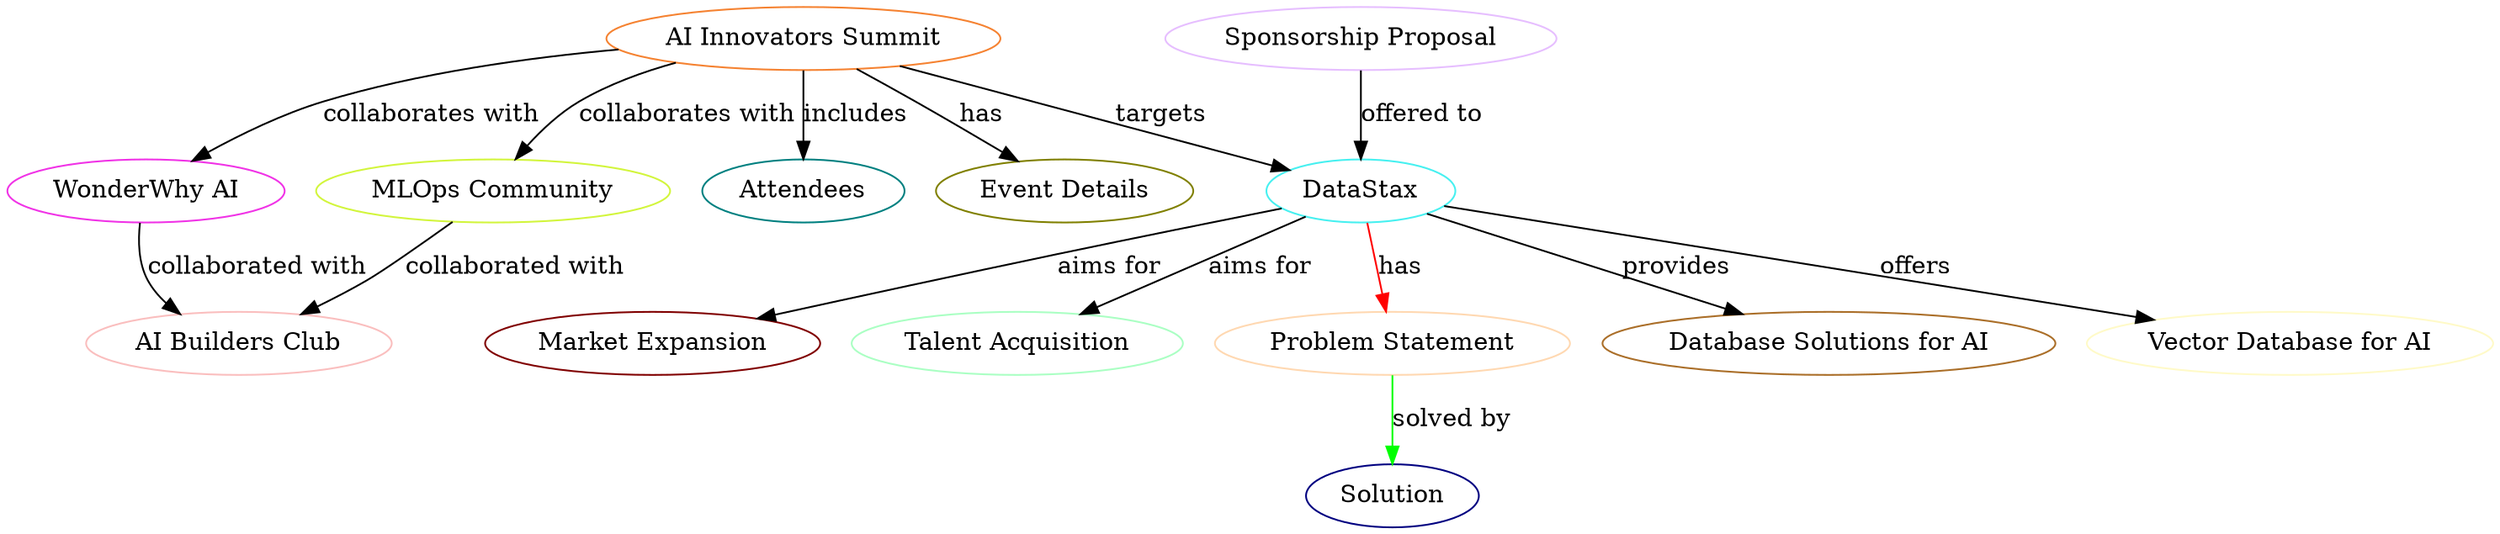 // Knowledge Graph
digraph {
	1 [label="AI Innovators Summit" color="#f58231"]
	2 [label=DataStax color="#46f0f0"]
	3 [label="WonderWhy AI" color="#f032e6"]
	4 [label="MLOps Community" color="#d2f53c"]
	5 [label="AI Builders Club" color="#fabebe"]
	6 [label=Attendees color="#008080"]
	7 [label="Sponsorship Proposal" color="#e6beff"]
	8 [label="Database Solutions for AI" color="#aa6e28"]
	9 [label="Vector Database for AI" color="#fffac8"]
	10 [label="Market Expansion" color="#800000"]
	11 [label="Talent Acquisition" color="#aaffc3"]
	12 [label="Event Details" color="#808000"]
	13 [label="Problem Statement" color="#ffd8b1"]
	14 [label=Solution color="#000080"]
	1 -> 2 [label=targets color=black]
	1 -> 3 [label="collaborates with" color=black]
	1 -> 4 [label="collaborates with" color=black]
	1 -> 6 [label=includes color=black]
	2 -> 13 [label=has color=red]
	3 -> 5 [label="collaborated with" color=black]
	4 -> 5 [label="collaborated with" color=black]
	2 -> 8 [label=provides color=black]
	2 -> 9 [label=offers color=black]
	2 -> 10 [label="aims for" color=black]
	2 -> 11 [label="aims for" color=black]
	1 -> 12 [label=has color=black]
	13 -> 14 [label="solved by" color=green]
	7 -> 2 [label="offered to" color=black]
}
